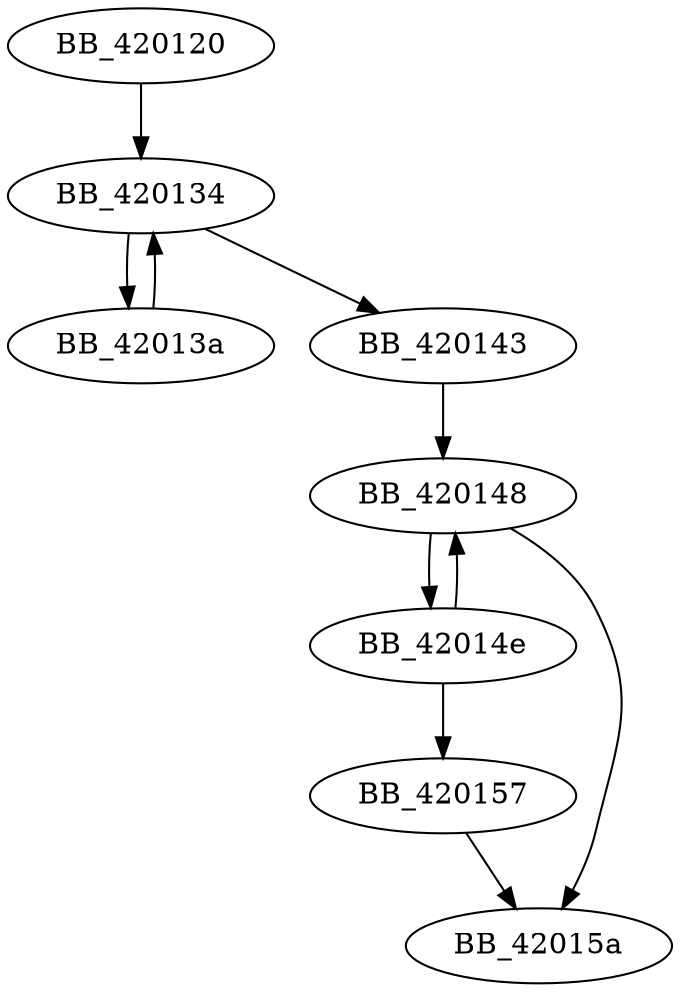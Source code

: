 DiGraph _strpbrk{
BB_420120->BB_420134
BB_420134->BB_42013a
BB_420134->BB_420143
BB_42013a->BB_420134
BB_420143->BB_420148
BB_420148->BB_42014e
BB_420148->BB_42015a
BB_42014e->BB_420148
BB_42014e->BB_420157
BB_420157->BB_42015a
}
